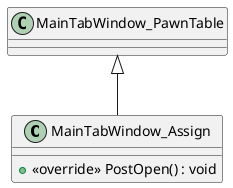 @startuml
class MainTabWindow_Assign {
    + <<override>> PostOpen() : void
}
MainTabWindow_PawnTable <|-- MainTabWindow_Assign
@enduml
